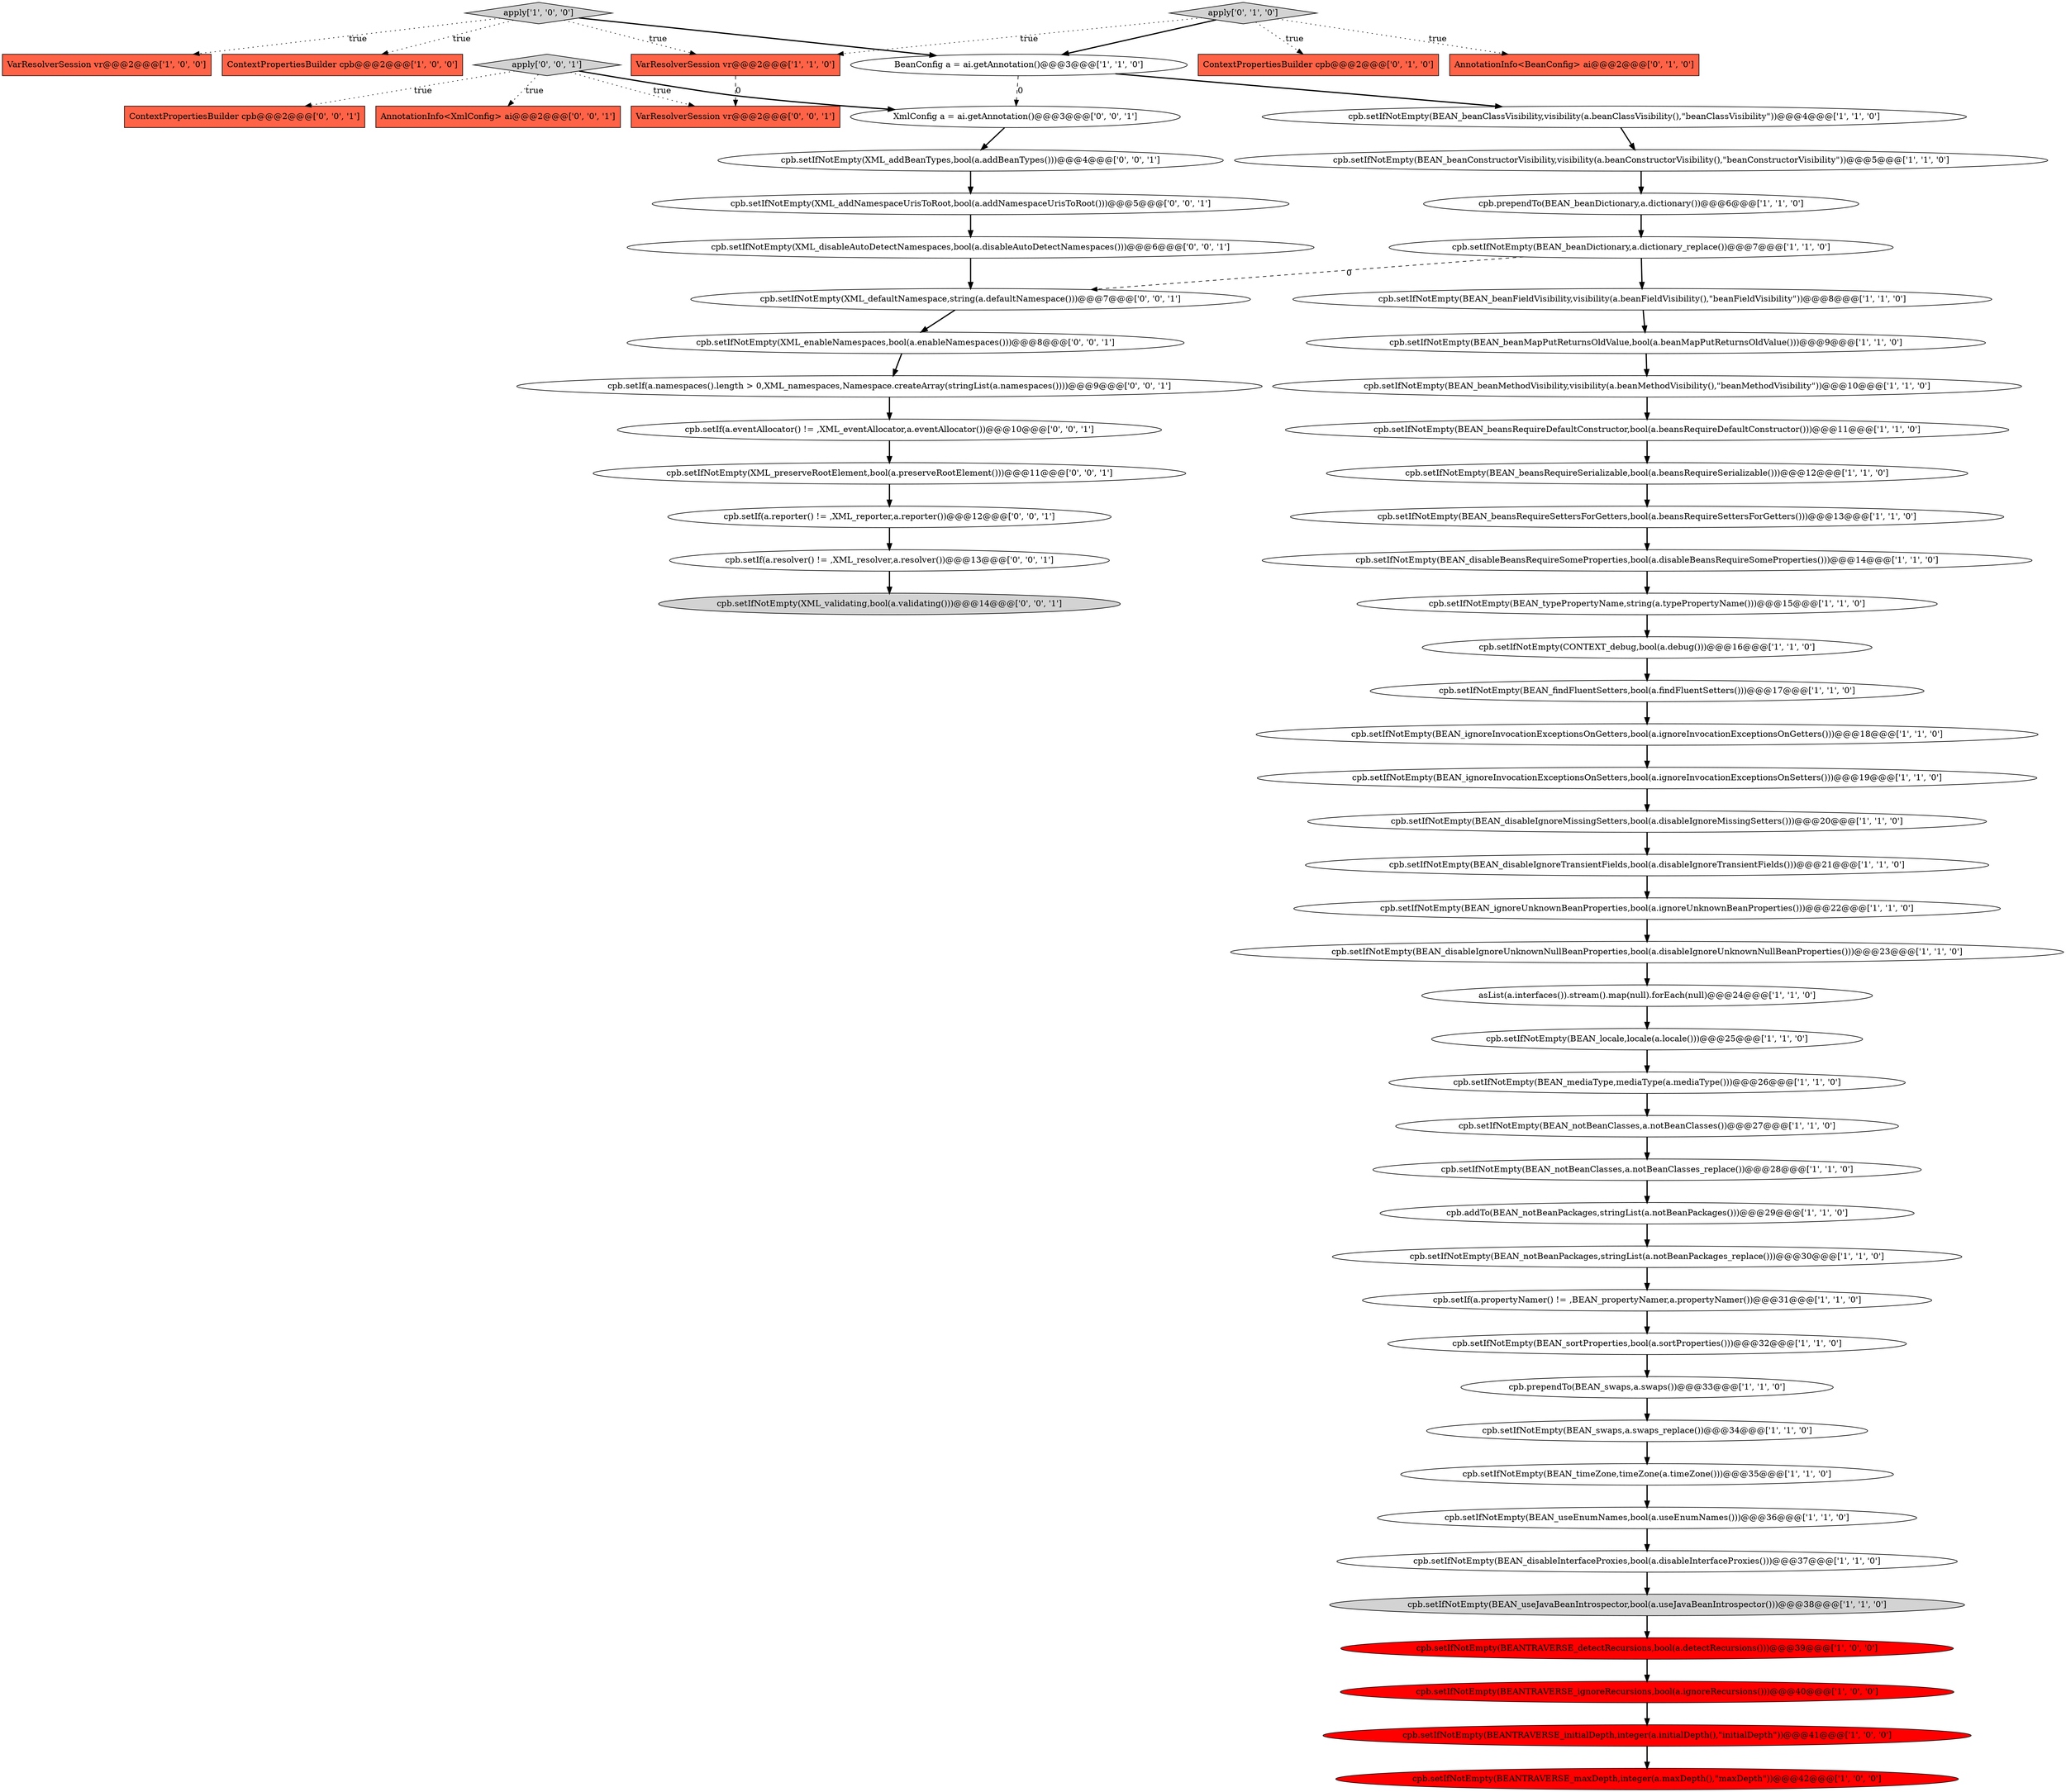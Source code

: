 digraph {
37 [style = filled, label = "cpb.setIfNotEmpty(CONTEXT_debug,bool(a.debug()))@@@16@@@['1', '1', '0']", fillcolor = white, shape = ellipse image = "AAA0AAABBB1BBB"];
5 [style = filled, label = "cpb.setIfNotEmpty(BEAN_notBeanClasses,a.notBeanClasses())@@@27@@@['1', '1', '0']", fillcolor = white, shape = ellipse image = "AAA0AAABBB1BBB"];
7 [style = filled, label = "cpb.addTo(BEAN_notBeanPackages,stringList(a.notBeanPackages()))@@@29@@@['1', '1', '0']", fillcolor = white, shape = ellipse image = "AAA0AAABBB1BBB"];
43 [style = filled, label = "cpb.setIfNotEmpty(BEAN_beanClassVisibility,visibility(a.beanClassVisibility(),\"beanClassVisibility\"))@@@4@@@['1', '1', '0']", fillcolor = white, shape = ellipse image = "AAA0AAABBB1BBB"];
48 [style = filled, label = "cpb.setIfNotEmpty(XML_preserveRootElement,bool(a.preserveRootElement()))@@@11@@@['0', '0', '1']", fillcolor = white, shape = ellipse image = "AAA0AAABBB3BBB"];
21 [style = filled, label = "cpb.setIf(a.propertyNamer() != ,BEAN_propertyNamer,a.propertyNamer())@@@31@@@['1', '1', '0']", fillcolor = white, shape = ellipse image = "AAA0AAABBB1BBB"];
32 [style = filled, label = "cpb.setIfNotEmpty(BEAN_beanConstructorVisibility,visibility(a.beanConstructorVisibility(),\"beanConstructorVisibility\"))@@@5@@@['1', '1', '0']", fillcolor = white, shape = ellipse image = "AAA0AAABBB1BBB"];
36 [style = filled, label = "cpb.setIfNotEmpty(BEAN_typePropertyName,string(a.typePropertyName()))@@@15@@@['1', '1', '0']", fillcolor = white, shape = ellipse image = "AAA0AAABBB1BBB"];
0 [style = filled, label = "cpb.setIfNotEmpty(BEAN_findFluentSetters,bool(a.findFluentSetters()))@@@17@@@['1', '1', '0']", fillcolor = white, shape = ellipse image = "AAA0AAABBB1BBB"];
38 [style = filled, label = "cpb.setIfNotEmpty(BEAN_disableInterfaceProxies,bool(a.disableInterfaceProxies()))@@@37@@@['1', '1', '0']", fillcolor = white, shape = ellipse image = "AAA0AAABBB1BBB"];
49 [style = filled, label = "cpb.setIfNotEmpty(XML_validating,bool(a.validating()))@@@14@@@['0', '0', '1']", fillcolor = lightgray, shape = ellipse image = "AAA0AAABBB3BBB"];
16 [style = filled, label = "cpb.setIfNotEmpty(BEAN_locale,locale(a.locale()))@@@25@@@['1', '1', '0']", fillcolor = white, shape = ellipse image = "AAA0AAABBB1BBB"];
55 [style = filled, label = "ContextPropertiesBuilder cpb@@@2@@@['0', '0', '1']", fillcolor = tomato, shape = box image = "AAA0AAABBB3BBB"];
62 [style = filled, label = "cpb.setIfNotEmpty(XML_addNamespaceUrisToRoot,bool(a.addNamespaceUrisToRoot()))@@@5@@@['0', '0', '1']", fillcolor = white, shape = ellipse image = "AAA0AAABBB3BBB"];
3 [style = filled, label = "cpb.setIfNotEmpty(BEAN_ignoreUnknownBeanProperties,bool(a.ignoreUnknownBeanProperties()))@@@22@@@['1', '1', '0']", fillcolor = white, shape = ellipse image = "AAA0AAABBB1BBB"];
34 [style = filled, label = "cpb.setIfNotEmpty(BEAN_disableIgnoreMissingSetters,bool(a.disableIgnoreMissingSetters()))@@@20@@@['1', '1', '0']", fillcolor = white, shape = ellipse image = "AAA0AAABBB1BBB"];
51 [style = filled, label = "cpb.setIfNotEmpty(XML_addBeanTypes,bool(a.addBeanTypes()))@@@4@@@['0', '0', '1']", fillcolor = white, shape = ellipse image = "AAA0AAABBB3BBB"];
46 [style = filled, label = "apply['0', '1', '0']", fillcolor = lightgray, shape = diamond image = "AAA0AAABBB2BBB"];
41 [style = filled, label = "VarResolverSession vr@@@2@@@['1', '1', '0']", fillcolor = tomato, shape = box image = "AAA0AAABBB1BBB"];
10 [style = filled, label = "cpb.setIfNotEmpty(BEAN_disableBeansRequireSomeProperties,bool(a.disableBeansRequireSomeProperties()))@@@14@@@['1', '1', '0']", fillcolor = white, shape = ellipse image = "AAA0AAABBB1BBB"];
17 [style = filled, label = "VarResolverSession vr@@@2@@@['1', '0', '0']", fillcolor = tomato, shape = box image = "AAA0AAABBB1BBB"];
22 [style = filled, label = "cpb.prependTo(BEAN_beanDictionary,a.dictionary())@@@6@@@['1', '1', '0']", fillcolor = white, shape = ellipse image = "AAA0AAABBB1BBB"];
47 [style = filled, label = "cpb.setIfNotEmpty(XML_enableNamespaces,bool(a.enableNamespaces()))@@@8@@@['0', '0', '1']", fillcolor = white, shape = ellipse image = "AAA0AAABBB3BBB"];
35 [style = filled, label = "cpb.setIfNotEmpty(BEANTRAVERSE_initialDepth,integer(a.initialDepth(),\"initialDepth\"))@@@41@@@['1', '0', '0']", fillcolor = red, shape = ellipse image = "AAA1AAABBB1BBB"];
61 [style = filled, label = "cpb.setIf(a.namespaces().length > 0,XML_namespaces,Namespace.createArray(stringList(a.namespaces())))@@@9@@@['0', '0', '1']", fillcolor = white, shape = ellipse image = "AAA0AAABBB3BBB"];
42 [style = filled, label = "cpb.setIfNotEmpty(BEAN_disableIgnoreTransientFields,bool(a.disableIgnoreTransientFields()))@@@21@@@['1', '1', '0']", fillcolor = white, shape = ellipse image = "AAA0AAABBB1BBB"];
29 [style = filled, label = "cpb.setIfNotEmpty(BEAN_useEnumNames,bool(a.useEnumNames()))@@@36@@@['1', '1', '0']", fillcolor = white, shape = ellipse image = "AAA0AAABBB1BBB"];
4 [style = filled, label = "cpb.setIfNotEmpty(BEAN_mediaType,mediaType(a.mediaType()))@@@26@@@['1', '1', '0']", fillcolor = white, shape = ellipse image = "AAA0AAABBB1BBB"];
13 [style = filled, label = "cpb.setIfNotEmpty(BEAN_beanMapPutReturnsOldValue,bool(a.beanMapPutReturnsOldValue()))@@@9@@@['1', '1', '0']", fillcolor = white, shape = ellipse image = "AAA0AAABBB1BBB"];
53 [style = filled, label = "cpb.setIfNotEmpty(XML_defaultNamespace,string(a.defaultNamespace()))@@@7@@@['0', '0', '1']", fillcolor = white, shape = ellipse image = "AAA0AAABBB3BBB"];
54 [style = filled, label = "cpb.setIf(a.reporter() != ,XML_reporter,a.reporter())@@@12@@@['0', '0', '1']", fillcolor = white, shape = ellipse image = "AAA0AAABBB3BBB"];
6 [style = filled, label = "cpb.setIfNotEmpty(BEAN_swaps,a.swaps_replace())@@@34@@@['1', '1', '0']", fillcolor = white, shape = ellipse image = "AAA0AAABBB1BBB"];
59 [style = filled, label = "VarResolverSession vr@@@2@@@['0', '0', '1']", fillcolor = tomato, shape = box image = "AAA0AAABBB3BBB"];
33 [style = filled, label = "cpb.setIfNotEmpty(BEAN_beanMethodVisibility,visibility(a.beanMethodVisibility(),\"beanMethodVisibility\"))@@@10@@@['1', '1', '0']", fillcolor = white, shape = ellipse image = "AAA0AAABBB1BBB"];
60 [style = filled, label = "XmlConfig a = ai.getAnnotation()@@@3@@@['0', '0', '1']", fillcolor = white, shape = ellipse image = "AAA0AAABBB3BBB"];
2 [style = filled, label = "cpb.setIfNotEmpty(BEAN_ignoreInvocationExceptionsOnSetters,bool(a.ignoreInvocationExceptionsOnSetters()))@@@19@@@['1', '1', '0']", fillcolor = white, shape = ellipse image = "AAA0AAABBB1BBB"];
44 [style = filled, label = "ContextPropertiesBuilder cpb@@@2@@@['0', '1', '0']", fillcolor = tomato, shape = box image = "AAA0AAABBB2BBB"];
23 [style = filled, label = "cpb.setIfNotEmpty(BEAN_beansRequireSettersForGetters,bool(a.beansRequireSettersForGetters()))@@@13@@@['1', '1', '0']", fillcolor = white, shape = ellipse image = "AAA0AAABBB1BBB"];
30 [style = filled, label = "cpb.setIfNotEmpty(BEAN_ignoreInvocationExceptionsOnGetters,bool(a.ignoreInvocationExceptionsOnGetters()))@@@18@@@['1', '1', '0']", fillcolor = white, shape = ellipse image = "AAA0AAABBB1BBB"];
8 [style = filled, label = "cpb.setIfNotEmpty(BEANTRAVERSE_detectRecursions,bool(a.detectRecursions()))@@@39@@@['1', '0', '0']", fillcolor = red, shape = ellipse image = "AAA1AAABBB1BBB"];
18 [style = filled, label = "cpb.setIfNotEmpty(BEAN_beanFieldVisibility,visibility(a.beanFieldVisibility(),\"beanFieldVisibility\"))@@@8@@@['1', '1', '0']", fillcolor = white, shape = ellipse image = "AAA0AAABBB1BBB"];
14 [style = filled, label = "cpb.prependTo(BEAN_swaps,a.swaps())@@@33@@@['1', '1', '0']", fillcolor = white, shape = ellipse image = "AAA0AAABBB1BBB"];
40 [style = filled, label = "apply['1', '0', '0']", fillcolor = lightgray, shape = diamond image = "AAA0AAABBB1BBB"];
9 [style = filled, label = "cpb.setIfNotEmpty(BEAN_notBeanClasses,a.notBeanClasses_replace())@@@28@@@['1', '1', '0']", fillcolor = white, shape = ellipse image = "AAA0AAABBB1BBB"];
19 [style = filled, label = "cpb.setIfNotEmpty(BEAN_beanDictionary,a.dictionary_replace())@@@7@@@['1', '1', '0']", fillcolor = white, shape = ellipse image = "AAA0AAABBB1BBB"];
28 [style = filled, label = "cpb.setIfNotEmpty(BEAN_disableIgnoreUnknownNullBeanProperties,bool(a.disableIgnoreUnknownNullBeanProperties()))@@@23@@@['1', '1', '0']", fillcolor = white, shape = ellipse image = "AAA0AAABBB1BBB"];
12 [style = filled, label = "cpb.setIfNotEmpty(BEAN_useJavaBeanIntrospector,bool(a.useJavaBeanIntrospector()))@@@38@@@['1', '1', '0']", fillcolor = lightgray, shape = ellipse image = "AAA0AAABBB1BBB"];
26 [style = filled, label = "cpb.setIfNotEmpty(BEAN_sortProperties,bool(a.sortProperties()))@@@32@@@['1', '1', '0']", fillcolor = white, shape = ellipse image = "AAA0AAABBB1BBB"];
27 [style = filled, label = "cpb.setIfNotEmpty(BEANTRAVERSE_ignoreRecursions,bool(a.ignoreRecursions()))@@@40@@@['1', '0', '0']", fillcolor = red, shape = ellipse image = "AAA1AAABBB1BBB"];
45 [style = filled, label = "AnnotationInfo<BeanConfig> ai@@@2@@@['0', '1', '0']", fillcolor = tomato, shape = box image = "AAA0AAABBB2BBB"];
24 [style = filled, label = "ContextPropertiesBuilder cpb@@@2@@@['1', '0', '0']", fillcolor = tomato, shape = box image = "AAA0AAABBB1BBB"];
57 [style = filled, label = "cpb.setIf(a.eventAllocator() != ,XML_eventAllocator,a.eventAllocator())@@@10@@@['0', '0', '1']", fillcolor = white, shape = ellipse image = "AAA0AAABBB3BBB"];
31 [style = filled, label = "cpb.setIfNotEmpty(BEAN_notBeanPackages,stringList(a.notBeanPackages_replace()))@@@30@@@['1', '1', '0']", fillcolor = white, shape = ellipse image = "AAA0AAABBB1BBB"];
25 [style = filled, label = "BeanConfig a = ai.getAnnotation()@@@3@@@['1', '1', '0']", fillcolor = white, shape = ellipse image = "AAA0AAABBB1BBB"];
56 [style = filled, label = "cpb.setIfNotEmpty(XML_disableAutoDetectNamespaces,bool(a.disableAutoDetectNamespaces()))@@@6@@@['0', '0', '1']", fillcolor = white, shape = ellipse image = "AAA0AAABBB3BBB"];
11 [style = filled, label = "cpb.setIfNotEmpty(BEAN_beansRequireDefaultConstructor,bool(a.beansRequireDefaultConstructor()))@@@11@@@['1', '1', '0']", fillcolor = white, shape = ellipse image = "AAA0AAABBB1BBB"];
52 [style = filled, label = "AnnotationInfo<XmlConfig> ai@@@2@@@['0', '0', '1']", fillcolor = tomato, shape = box image = "AAA0AAABBB3BBB"];
15 [style = filled, label = "cpb.setIfNotEmpty(BEAN_timeZone,timeZone(a.timeZone()))@@@35@@@['1', '1', '0']", fillcolor = white, shape = ellipse image = "AAA0AAABBB1BBB"];
58 [style = filled, label = "cpb.setIf(a.resolver() != ,XML_resolver,a.resolver())@@@13@@@['0', '0', '1']", fillcolor = white, shape = ellipse image = "AAA0AAABBB3BBB"];
1 [style = filled, label = "cpb.setIfNotEmpty(BEAN_beansRequireSerializable,bool(a.beansRequireSerializable()))@@@12@@@['1', '1', '0']", fillcolor = white, shape = ellipse image = "AAA0AAABBB1BBB"];
50 [style = filled, label = "apply['0', '0', '1']", fillcolor = lightgray, shape = diamond image = "AAA0AAABBB3BBB"];
20 [style = filled, label = "asList(a.interfaces()).stream().map(null).forEach(null)@@@24@@@['1', '1', '0']", fillcolor = white, shape = ellipse image = "AAA0AAABBB1BBB"];
39 [style = filled, label = "cpb.setIfNotEmpty(BEANTRAVERSE_maxDepth,integer(a.maxDepth(),\"maxDepth\"))@@@42@@@['1', '0', '0']", fillcolor = red, shape = ellipse image = "AAA1AAABBB1BBB"];
0->30 [style = bold, label=""];
32->22 [style = bold, label=""];
37->0 [style = bold, label=""];
19->18 [style = bold, label=""];
46->25 [style = bold, label=""];
51->62 [style = bold, label=""];
5->9 [style = bold, label=""];
22->19 [style = bold, label=""];
28->20 [style = bold, label=""];
11->1 [style = bold, label=""];
50->52 [style = dotted, label="true"];
25->60 [style = dashed, label="0"];
47->61 [style = bold, label=""];
2->34 [style = bold, label=""];
35->39 [style = bold, label=""];
40->24 [style = dotted, label="true"];
43->32 [style = bold, label=""];
26->14 [style = bold, label=""];
38->12 [style = bold, label=""];
40->25 [style = bold, label=""];
53->47 [style = bold, label=""];
25->43 [style = bold, label=""];
61->57 [style = bold, label=""];
31->21 [style = bold, label=""];
34->42 [style = bold, label=""];
7->31 [style = bold, label=""];
46->44 [style = dotted, label="true"];
50->59 [style = dotted, label="true"];
46->41 [style = dotted, label="true"];
9->7 [style = bold, label=""];
58->49 [style = bold, label=""];
27->35 [style = bold, label=""];
1->23 [style = bold, label=""];
10->36 [style = bold, label=""];
6->15 [style = bold, label=""];
54->58 [style = bold, label=""];
57->48 [style = bold, label=""];
19->53 [style = dashed, label="0"];
48->54 [style = bold, label=""];
50->55 [style = dotted, label="true"];
33->11 [style = bold, label=""];
3->28 [style = bold, label=""];
21->26 [style = bold, label=""];
20->16 [style = bold, label=""];
50->60 [style = bold, label=""];
12->8 [style = bold, label=""];
18->13 [style = bold, label=""];
23->10 [style = bold, label=""];
42->3 [style = bold, label=""];
46->45 [style = dotted, label="true"];
29->38 [style = bold, label=""];
36->37 [style = bold, label=""];
30->2 [style = bold, label=""];
16->4 [style = bold, label=""];
13->33 [style = bold, label=""];
41->59 [style = dashed, label="0"];
8->27 [style = bold, label=""];
56->53 [style = bold, label=""];
4->5 [style = bold, label=""];
40->17 [style = dotted, label="true"];
14->6 [style = bold, label=""];
15->29 [style = bold, label=""];
62->56 [style = bold, label=""];
40->41 [style = dotted, label="true"];
60->51 [style = bold, label=""];
}
